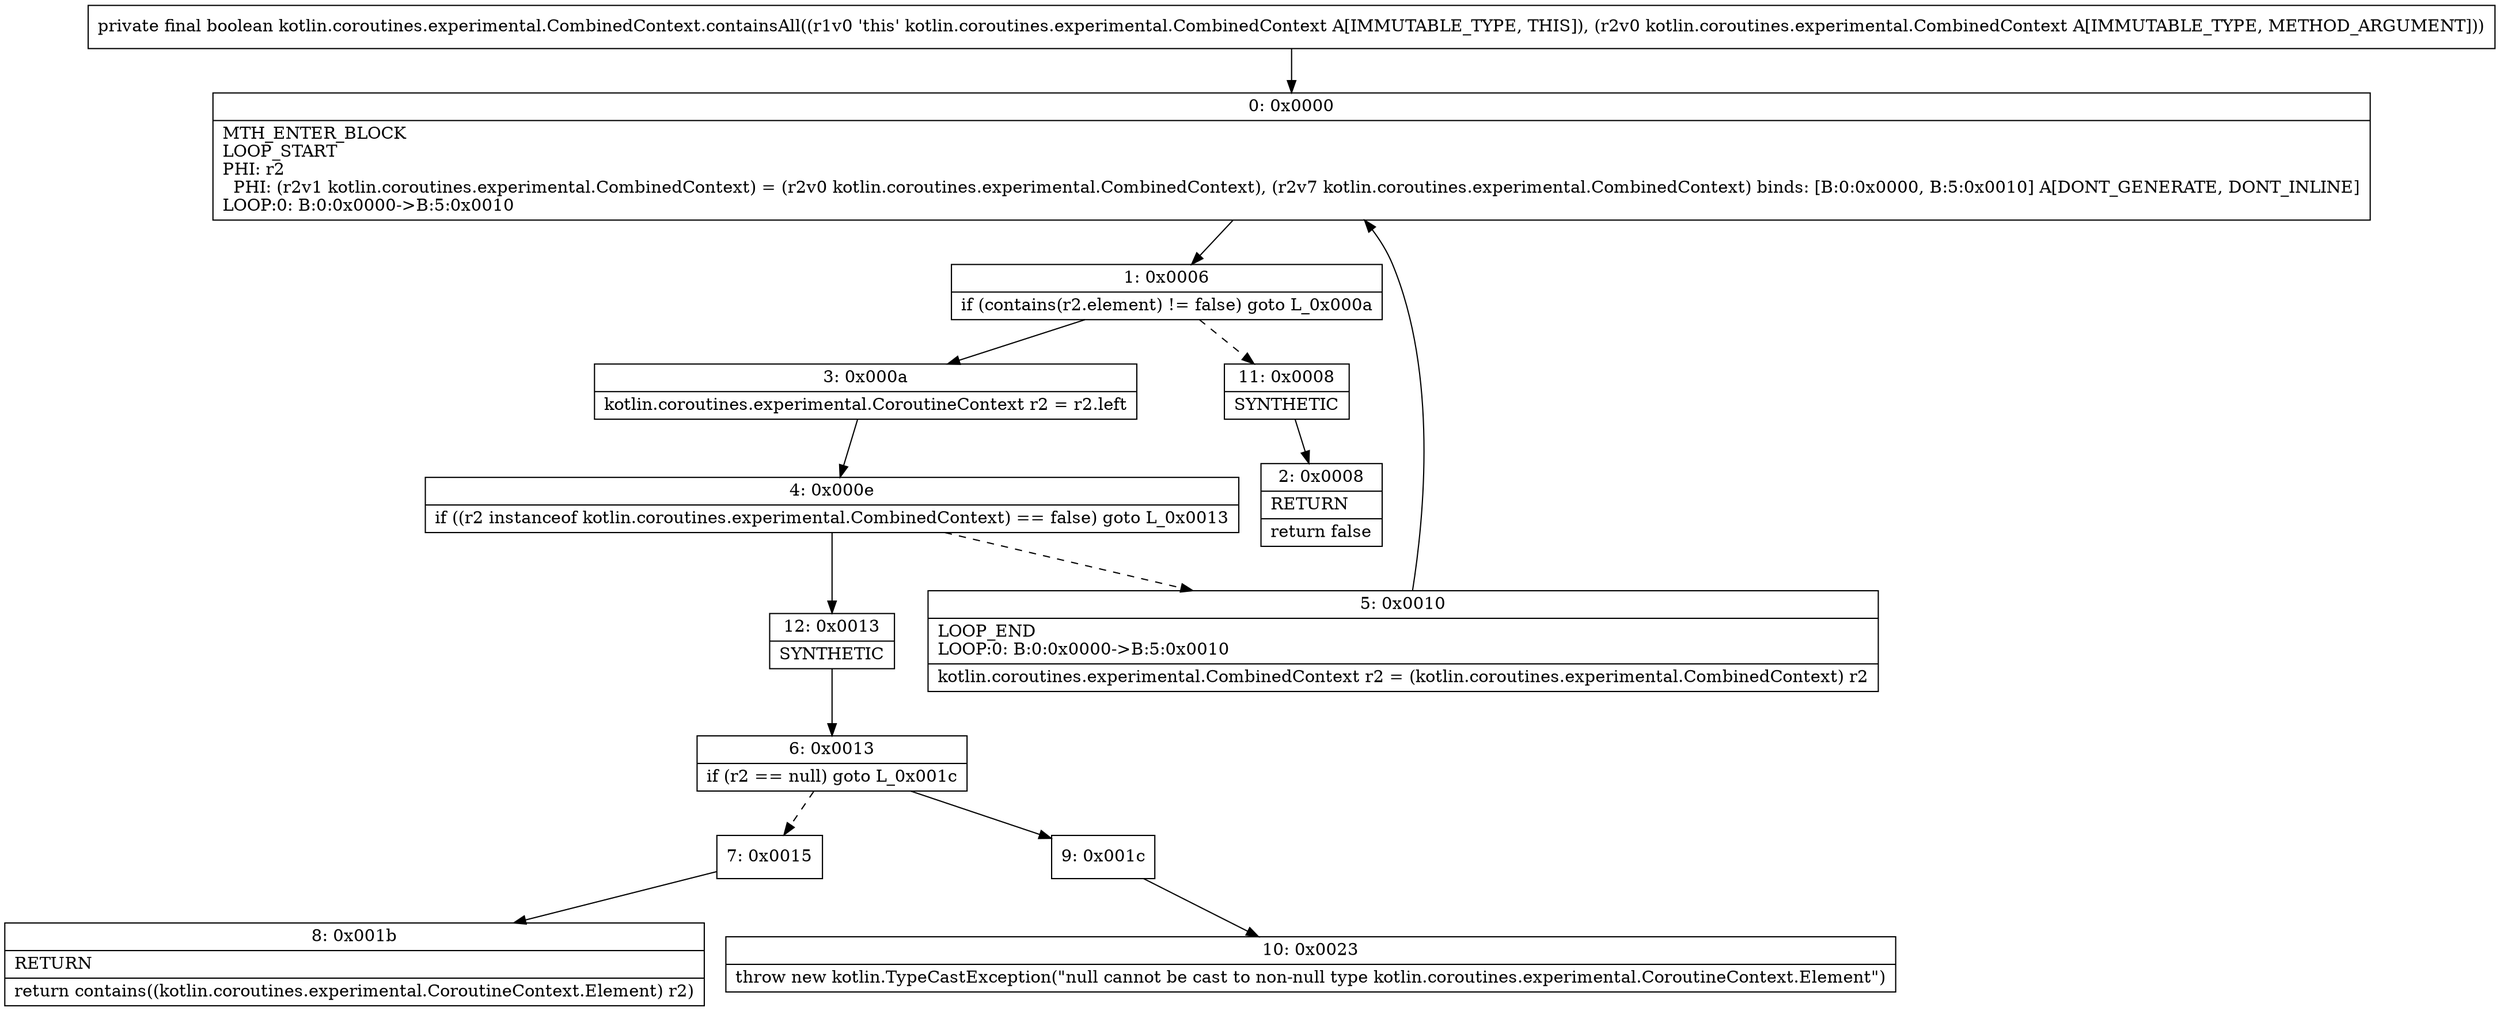 digraph "CFG forkotlin.coroutines.experimental.CombinedContext.containsAll(Lkotlin\/coroutines\/experimental\/CombinedContext;)Z" {
Node_0 [shape=record,label="{0\:\ 0x0000|MTH_ENTER_BLOCK\lLOOP_START\lPHI: r2 \l  PHI: (r2v1 kotlin.coroutines.experimental.CombinedContext) = (r2v0 kotlin.coroutines.experimental.CombinedContext), (r2v7 kotlin.coroutines.experimental.CombinedContext) binds: [B:0:0x0000, B:5:0x0010] A[DONT_GENERATE, DONT_INLINE]\lLOOP:0: B:0:0x0000\-\>B:5:0x0010\l}"];
Node_1 [shape=record,label="{1\:\ 0x0006|if (contains(r2.element) != false) goto L_0x000a\l}"];
Node_2 [shape=record,label="{2\:\ 0x0008|RETURN\l|return false\l}"];
Node_3 [shape=record,label="{3\:\ 0x000a|kotlin.coroutines.experimental.CoroutineContext r2 = r2.left\l}"];
Node_4 [shape=record,label="{4\:\ 0x000e|if ((r2 instanceof kotlin.coroutines.experimental.CombinedContext) == false) goto L_0x0013\l}"];
Node_5 [shape=record,label="{5\:\ 0x0010|LOOP_END\lLOOP:0: B:0:0x0000\-\>B:5:0x0010\l|kotlin.coroutines.experimental.CombinedContext r2 = (kotlin.coroutines.experimental.CombinedContext) r2\l}"];
Node_6 [shape=record,label="{6\:\ 0x0013|if (r2 == null) goto L_0x001c\l}"];
Node_7 [shape=record,label="{7\:\ 0x0015}"];
Node_8 [shape=record,label="{8\:\ 0x001b|RETURN\l|return contains((kotlin.coroutines.experimental.CoroutineContext.Element) r2)\l}"];
Node_9 [shape=record,label="{9\:\ 0x001c}"];
Node_10 [shape=record,label="{10\:\ 0x0023|throw new kotlin.TypeCastException(\"null cannot be cast to non\-null type kotlin.coroutines.experimental.CoroutineContext.Element\")\l}"];
Node_11 [shape=record,label="{11\:\ 0x0008|SYNTHETIC\l}"];
Node_12 [shape=record,label="{12\:\ 0x0013|SYNTHETIC\l}"];
MethodNode[shape=record,label="{private final boolean kotlin.coroutines.experimental.CombinedContext.containsAll((r1v0 'this' kotlin.coroutines.experimental.CombinedContext A[IMMUTABLE_TYPE, THIS]), (r2v0 kotlin.coroutines.experimental.CombinedContext A[IMMUTABLE_TYPE, METHOD_ARGUMENT])) }"];
MethodNode -> Node_0;
Node_0 -> Node_1;
Node_1 -> Node_3;
Node_1 -> Node_11[style=dashed];
Node_3 -> Node_4;
Node_4 -> Node_5[style=dashed];
Node_4 -> Node_12;
Node_5 -> Node_0;
Node_6 -> Node_7[style=dashed];
Node_6 -> Node_9;
Node_7 -> Node_8;
Node_9 -> Node_10;
Node_11 -> Node_2;
Node_12 -> Node_6;
}


